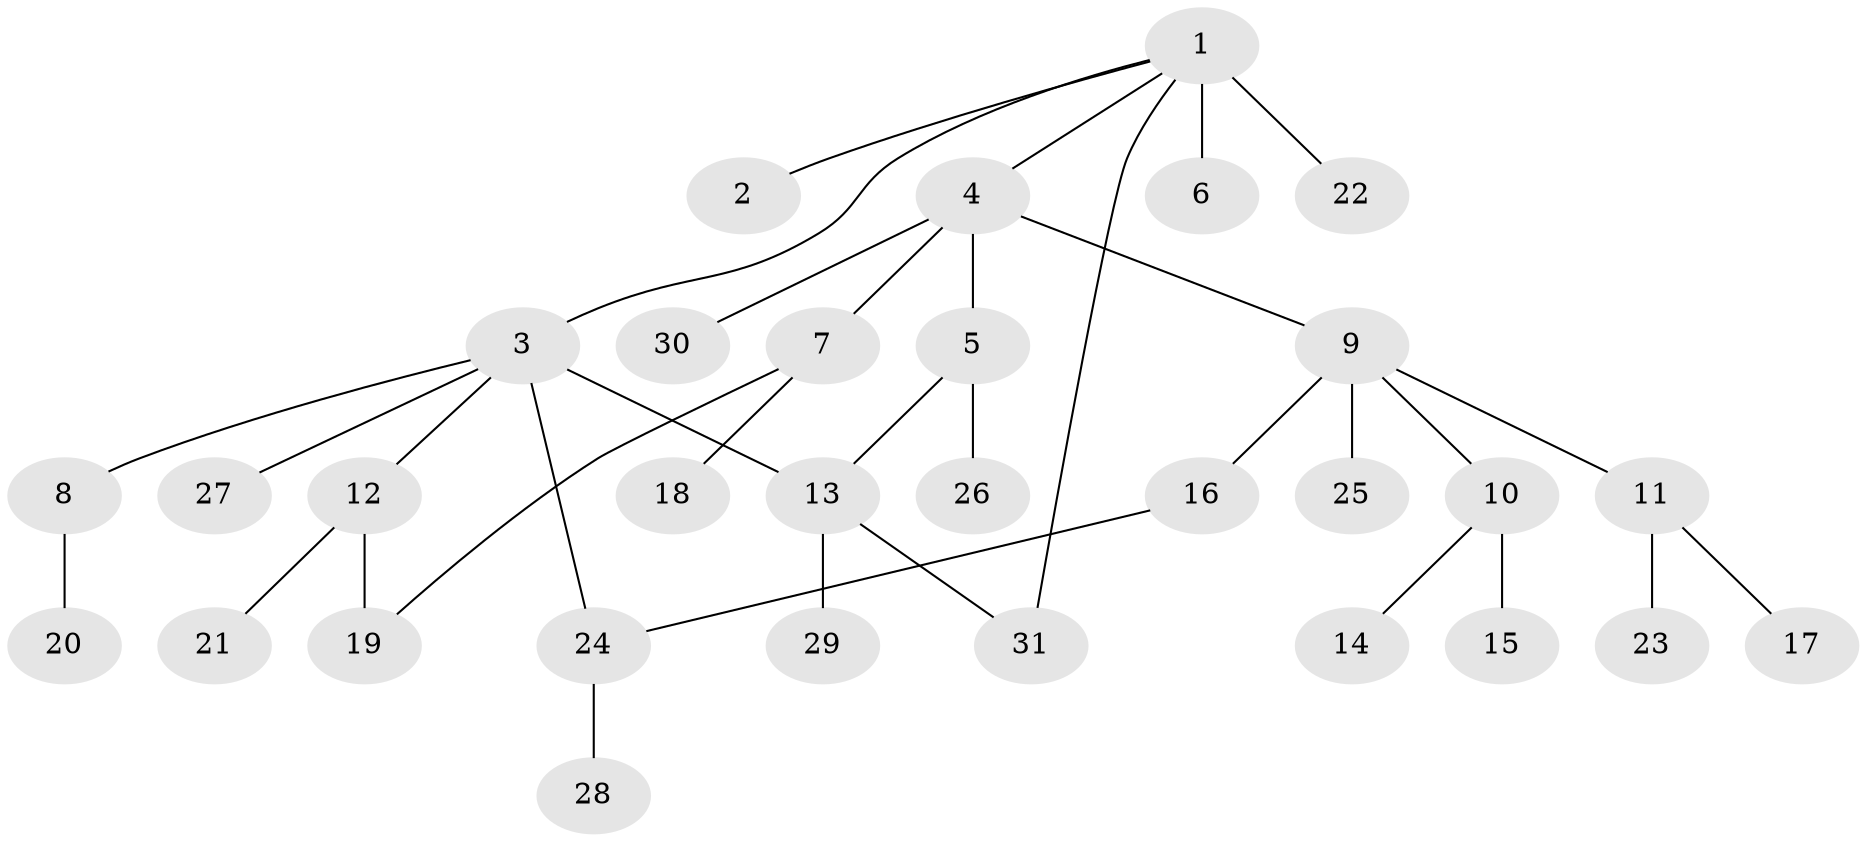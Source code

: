 // original degree distribution, {11: 0.009708737864077669, 4: 0.06796116504854369, 16: 0.009708737864077669, 12: 0.009708737864077669, 1: 0.6407766990291263, 3: 0.0970873786407767, 8: 0.009708737864077669, 7: 0.009708737864077669, 6: 0.019417475728155338, 2: 0.1262135922330097}
// Generated by graph-tools (version 1.1) at 2025/50/03/04/25 22:50:14]
// undirected, 31 vertices, 34 edges
graph export_dot {
  node [color=gray90,style=filled];
  1;
  2;
  3;
  4;
  5;
  6;
  7;
  8;
  9;
  10;
  11;
  12;
  13;
  14;
  15;
  16;
  17;
  18;
  19;
  20;
  21;
  22;
  23;
  24;
  25;
  26;
  27;
  28;
  29;
  30;
  31;
  1 -- 2 [weight=1.0];
  1 -- 3 [weight=1.0];
  1 -- 4 [weight=1.0];
  1 -- 6 [weight=5.0];
  1 -- 22 [weight=1.0];
  1 -- 31 [weight=1.0];
  3 -- 8 [weight=2.0];
  3 -- 12 [weight=1.0];
  3 -- 13 [weight=7.0];
  3 -- 24 [weight=1.0];
  3 -- 27 [weight=1.0];
  4 -- 5 [weight=7.0];
  4 -- 7 [weight=1.0];
  4 -- 9 [weight=1.0];
  4 -- 30 [weight=1.0];
  5 -- 13 [weight=1.0];
  5 -- 26 [weight=1.0];
  7 -- 18 [weight=1.0];
  7 -- 19 [weight=1.0];
  8 -- 20 [weight=1.0];
  9 -- 10 [weight=1.0];
  9 -- 11 [weight=1.0];
  9 -- 16 [weight=1.0];
  9 -- 25 [weight=1.0];
  10 -- 14 [weight=1.0];
  10 -- 15 [weight=3.0];
  11 -- 17 [weight=1.0];
  11 -- 23 [weight=1.0];
  12 -- 19 [weight=3.0];
  12 -- 21 [weight=1.0];
  13 -- 29 [weight=1.0];
  13 -- 31 [weight=1.0];
  16 -- 24 [weight=1.0];
  24 -- 28 [weight=1.0];
}
